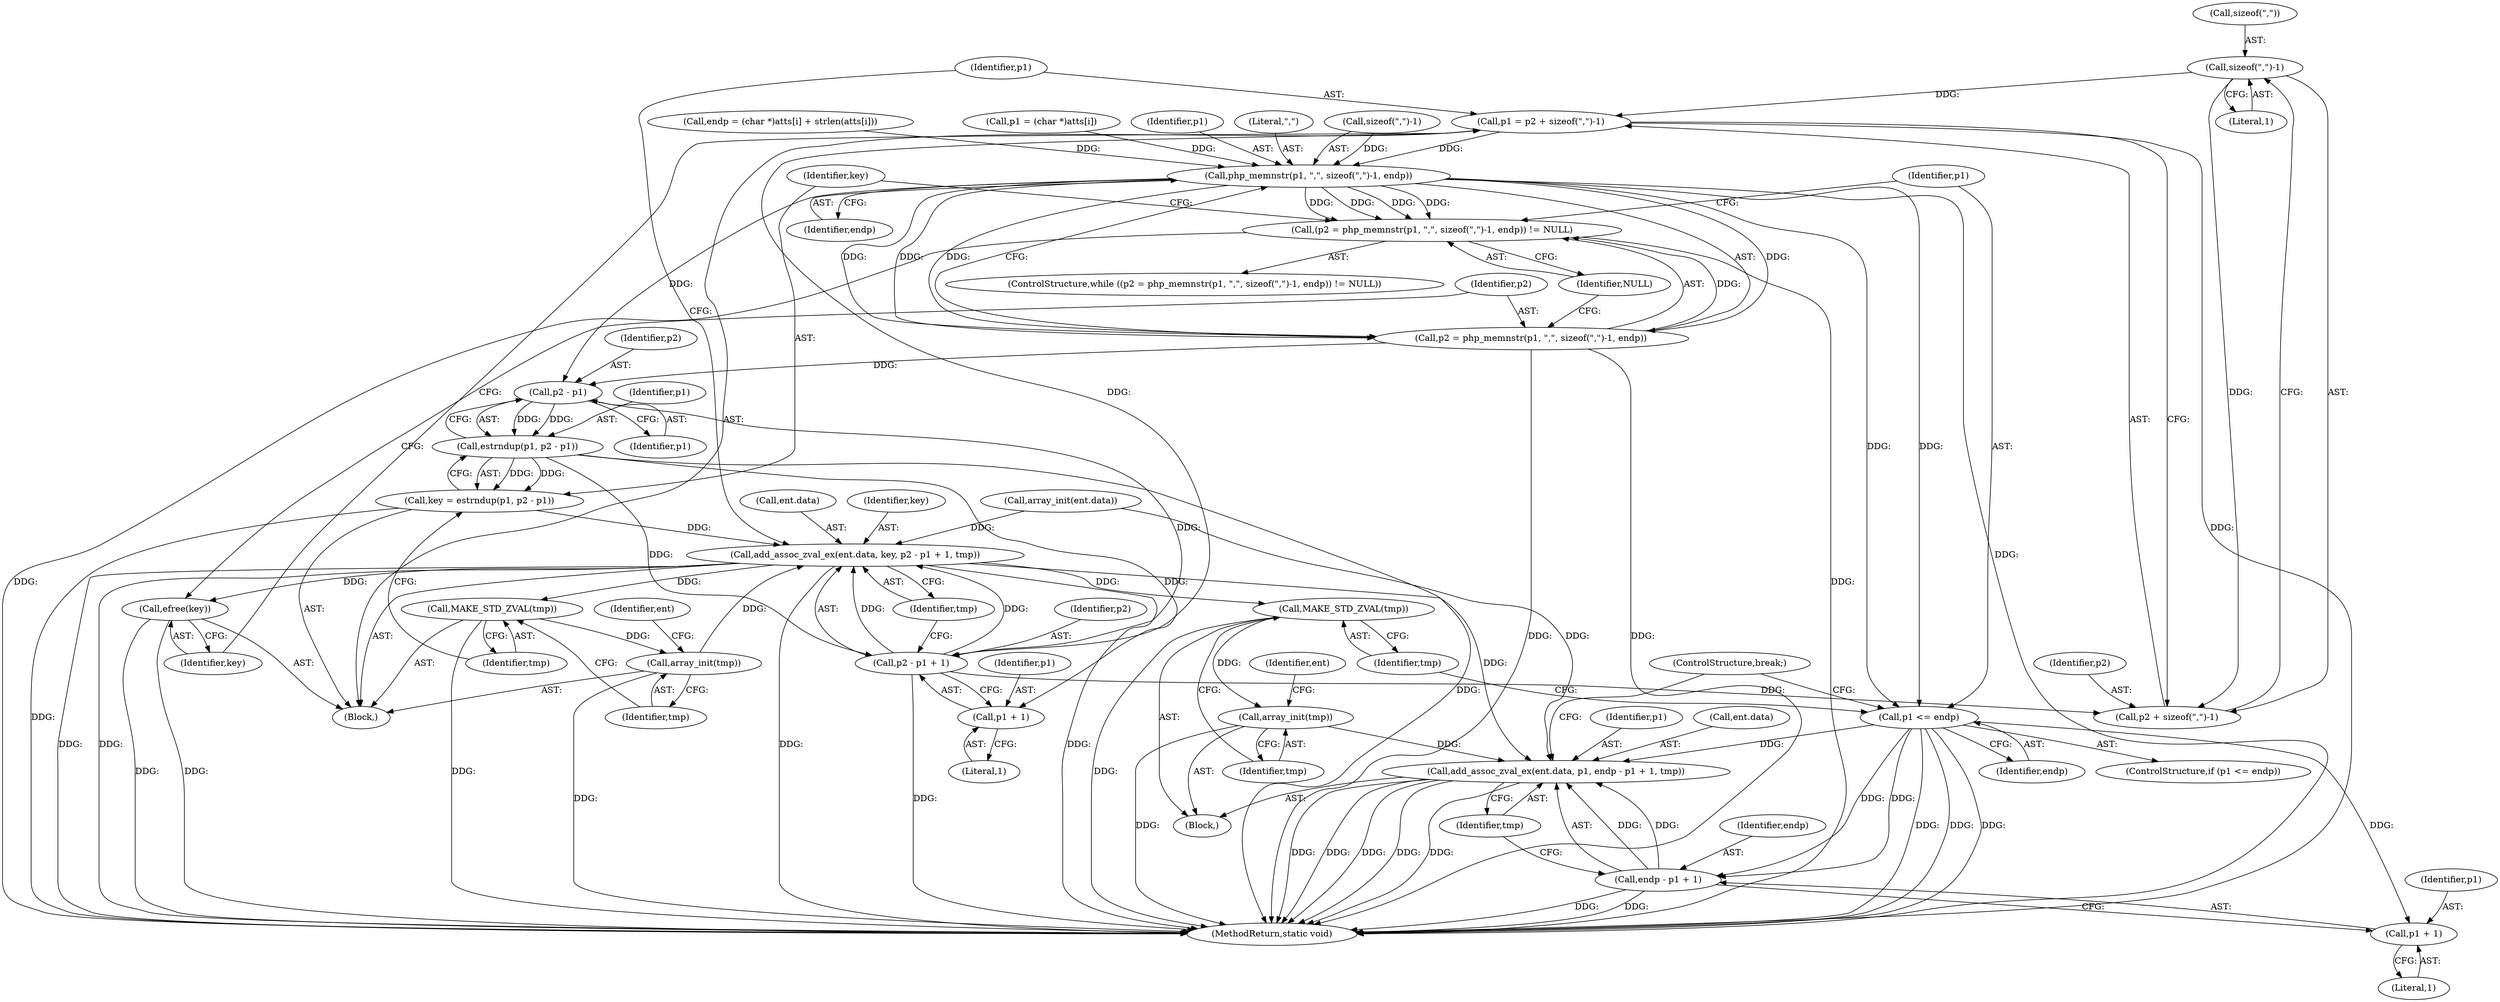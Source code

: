 digraph "0_php-src_66fd44209d5ffcb9b3d1bc1b9fd8e35b485040c0@API" {
"1000726" [label="(Call,sizeof(\",\")-1)"];
"1000722" [label="(Call,p1 = p2 + sizeof(\",\")-1)"];
"1000690" [label="(Call,php_memnstr(p1, \",\", sizeof(\",\")-1, endp))"];
"1000687" [label="(Call,(p2 = php_memnstr(p1, \",\", sizeof(\",\")-1, endp)) != NULL)"];
"1000688" [label="(Call,p2 = php_memnstr(p1, \",\", sizeof(\",\")-1, endp))"];
"1000704" [label="(Call,p2 - p1)"];
"1000702" [label="(Call,estrndup(p1, p2 - p1))"];
"1000700" [label="(Call,key = estrndup(p1, p2 - p1))"];
"1000711" [label="(Call,add_assoc_zval_ex(ent.data, key, p2 - p1 + 1, tmp))"];
"1000707" [label="(Call,MAKE_STD_ZVAL(tmp))"];
"1000709" [label="(Call,array_init(tmp))"];
"1000730" [label="(Call,efree(key))"];
"1000737" [label="(Call,MAKE_STD_ZVAL(tmp))"];
"1000739" [label="(Call,array_init(tmp))"];
"1000741" [label="(Call,add_assoc_zval_ex(ent.data, p1, endp - p1 + 1, tmp))"];
"1000716" [label="(Call,p2 - p1 + 1)"];
"1000724" [label="(Call,p2 + sizeof(\",\")-1)"];
"1000718" [label="(Call,p1 + 1)"];
"1000733" [label="(Call,p1 <= endp)"];
"1000746" [label="(Call,endp - p1 + 1)"];
"1000748" [label="(Call,p1 + 1)"];
"1000688" [label="(Call,p2 = php_memnstr(p1, \",\", sizeof(\",\")-1, endp))"];
"1000914" [label="(MethodReturn,static void)"];
"1000716" [label="(Call,p2 - p1 + 1)"];
"1000747" [label="(Identifier,endp)"];
"1000693" [label="(Call,sizeof(\",\")-1)"];
"1000730" [label="(Call,efree(key))"];
"1000707" [label="(Call,MAKE_STD_ZVAL(tmp))"];
"1000718" [label="(Call,p1 + 1)"];
"1000667" [label="(Call,endp = (char *)atts[i] + strlen(atts[i]))"];
"1000712" [label="(Call,ent.data)"];
"1000702" [label="(Call,estrndup(p1, p2 - p1))"];
"1000679" [label="(Call,p1 = (char *)atts[i])"];
"1000733" [label="(Call,p1 <= endp)"];
"1000686" [label="(ControlStructure,while ((p2 = php_memnstr(p1, \",\", sizeof(\",\")-1, endp)) != NULL))"];
"1000741" [label="(Call,add_assoc_zval_ex(ent.data, p1, endp - p1 + 1, tmp))"];
"1000740" [label="(Identifier,tmp)"];
"1000715" [label="(Identifier,key)"];
"1000700" [label="(Call,key = estrndup(p1, p2 - p1))"];
"1000725" [label="(Identifier,p2)"];
"1000720" [label="(Literal,1)"];
"1000745" [label="(Identifier,p1)"];
"1000703" [label="(Identifier,p1)"];
"1000719" [label="(Identifier,p1)"];
"1000736" [label="(Block,)"];
"1000724" [label="(Call,p2 + sizeof(\",\")-1)"];
"1000691" [label="(Identifier,p1)"];
"1000706" [label="(Identifier,p1)"];
"1000708" [label="(Identifier,tmp)"];
"1000690" [label="(Call,php_memnstr(p1, \",\", sizeof(\",\")-1, endp))"];
"1000749" [label="(Identifier,p1)"];
"1000692" [label="(Literal,\",\")"];
"1000734" [label="(Identifier,p1)"];
"1000711" [label="(Call,add_assoc_zval_ex(ent.data, key, p2 - p1 + 1, tmp))"];
"1000723" [label="(Identifier,p1)"];
"1000689" [label="(Identifier,p2)"];
"1000750" [label="(Literal,1)"];
"1000742" [label="(Call,ent.data)"];
"1000738" [label="(Identifier,tmp)"];
"1000698" [label="(Identifier,NULL)"];
"1000752" [label="(ControlStructure,break;)"];
"1000727" [label="(Call,sizeof(\",\"))"];
"1000709" [label="(Call,array_init(tmp))"];
"1000731" [label="(Identifier,key)"];
"1000687" [label="(Call,(p2 = php_memnstr(p1, \",\", sizeof(\",\")-1, endp)) != NULL)"];
"1000737" [label="(Call,MAKE_STD_ZVAL(tmp))"];
"1000739" [label="(Call,array_init(tmp))"];
"1000743" [label="(Identifier,ent)"];
"1000717" [label="(Identifier,p2)"];
"1000726" [label="(Call,sizeof(\",\")-1)"];
"1000705" [label="(Identifier,p2)"];
"1000746" [label="(Call,endp - p1 + 1)"];
"1000735" [label="(Identifier,endp)"];
"1000722" [label="(Call,p1 = p2 + sizeof(\",\")-1)"];
"1000701" [label="(Identifier,key)"];
"1000713" [label="(Identifier,ent)"];
"1000622" [label="(Call,array_init(ent.data))"];
"1000751" [label="(Identifier,tmp)"];
"1000710" [label="(Identifier,tmp)"];
"1000748" [label="(Call,p1 + 1)"];
"1000697" [label="(Identifier,endp)"];
"1000704" [label="(Call,p2 - p1)"];
"1000729" [label="(Literal,1)"];
"1000721" [label="(Identifier,tmp)"];
"1000732" [label="(ControlStructure,if (p1 <= endp))"];
"1000699" [label="(Block,)"];
"1000726" -> "1000724"  [label="AST: "];
"1000726" -> "1000729"  [label="CFG: "];
"1000727" -> "1000726"  [label="AST: "];
"1000729" -> "1000726"  [label="AST: "];
"1000724" -> "1000726"  [label="CFG: "];
"1000726" -> "1000722"  [label="DDG: "];
"1000726" -> "1000724"  [label="DDG: "];
"1000722" -> "1000699"  [label="AST: "];
"1000722" -> "1000724"  [label="CFG: "];
"1000723" -> "1000722"  [label="AST: "];
"1000724" -> "1000722"  [label="AST: "];
"1000731" -> "1000722"  [label="CFG: "];
"1000722" -> "1000914"  [label="DDG: "];
"1000722" -> "1000690"  [label="DDG: "];
"1000716" -> "1000722"  [label="DDG: "];
"1000690" -> "1000688"  [label="AST: "];
"1000690" -> "1000697"  [label="CFG: "];
"1000691" -> "1000690"  [label="AST: "];
"1000692" -> "1000690"  [label="AST: "];
"1000693" -> "1000690"  [label="AST: "];
"1000697" -> "1000690"  [label="AST: "];
"1000688" -> "1000690"  [label="CFG: "];
"1000690" -> "1000914"  [label="DDG: "];
"1000690" -> "1000687"  [label="DDG: "];
"1000690" -> "1000687"  [label="DDG: "];
"1000690" -> "1000687"  [label="DDG: "];
"1000690" -> "1000687"  [label="DDG: "];
"1000690" -> "1000688"  [label="DDG: "];
"1000690" -> "1000688"  [label="DDG: "];
"1000690" -> "1000688"  [label="DDG: "];
"1000690" -> "1000688"  [label="DDG: "];
"1000679" -> "1000690"  [label="DDG: "];
"1000693" -> "1000690"  [label="DDG: "];
"1000667" -> "1000690"  [label="DDG: "];
"1000690" -> "1000704"  [label="DDG: "];
"1000690" -> "1000733"  [label="DDG: "];
"1000690" -> "1000733"  [label="DDG: "];
"1000687" -> "1000686"  [label="AST: "];
"1000687" -> "1000698"  [label="CFG: "];
"1000688" -> "1000687"  [label="AST: "];
"1000698" -> "1000687"  [label="AST: "];
"1000701" -> "1000687"  [label="CFG: "];
"1000734" -> "1000687"  [label="CFG: "];
"1000687" -> "1000914"  [label="DDG: "];
"1000687" -> "1000914"  [label="DDG: "];
"1000688" -> "1000687"  [label="DDG: "];
"1000689" -> "1000688"  [label="AST: "];
"1000698" -> "1000688"  [label="CFG: "];
"1000688" -> "1000914"  [label="DDG: "];
"1000688" -> "1000914"  [label="DDG: "];
"1000688" -> "1000704"  [label="DDG: "];
"1000704" -> "1000702"  [label="AST: "];
"1000704" -> "1000706"  [label="CFG: "];
"1000705" -> "1000704"  [label="AST: "];
"1000706" -> "1000704"  [label="AST: "];
"1000702" -> "1000704"  [label="CFG: "];
"1000704" -> "1000702"  [label="DDG: "];
"1000704" -> "1000702"  [label="DDG: "];
"1000704" -> "1000716"  [label="DDG: "];
"1000702" -> "1000700"  [label="AST: "];
"1000703" -> "1000702"  [label="AST: "];
"1000700" -> "1000702"  [label="CFG: "];
"1000702" -> "1000914"  [label="DDG: "];
"1000702" -> "1000700"  [label="DDG: "];
"1000702" -> "1000700"  [label="DDG: "];
"1000702" -> "1000716"  [label="DDG: "];
"1000702" -> "1000718"  [label="DDG: "];
"1000700" -> "1000699"  [label="AST: "];
"1000701" -> "1000700"  [label="AST: "];
"1000708" -> "1000700"  [label="CFG: "];
"1000700" -> "1000914"  [label="DDG: "];
"1000700" -> "1000711"  [label="DDG: "];
"1000711" -> "1000699"  [label="AST: "];
"1000711" -> "1000721"  [label="CFG: "];
"1000712" -> "1000711"  [label="AST: "];
"1000715" -> "1000711"  [label="AST: "];
"1000716" -> "1000711"  [label="AST: "];
"1000721" -> "1000711"  [label="AST: "];
"1000723" -> "1000711"  [label="CFG: "];
"1000711" -> "1000914"  [label="DDG: "];
"1000711" -> "1000914"  [label="DDG: "];
"1000711" -> "1000914"  [label="DDG: "];
"1000711" -> "1000914"  [label="DDG: "];
"1000711" -> "1000707"  [label="DDG: "];
"1000622" -> "1000711"  [label="DDG: "];
"1000716" -> "1000711"  [label="DDG: "];
"1000716" -> "1000711"  [label="DDG: "];
"1000709" -> "1000711"  [label="DDG: "];
"1000711" -> "1000730"  [label="DDG: "];
"1000711" -> "1000737"  [label="DDG: "];
"1000711" -> "1000741"  [label="DDG: "];
"1000707" -> "1000699"  [label="AST: "];
"1000707" -> "1000708"  [label="CFG: "];
"1000708" -> "1000707"  [label="AST: "];
"1000710" -> "1000707"  [label="CFG: "];
"1000707" -> "1000914"  [label="DDG: "];
"1000707" -> "1000709"  [label="DDG: "];
"1000709" -> "1000699"  [label="AST: "];
"1000709" -> "1000710"  [label="CFG: "];
"1000710" -> "1000709"  [label="AST: "];
"1000713" -> "1000709"  [label="CFG: "];
"1000709" -> "1000914"  [label="DDG: "];
"1000730" -> "1000699"  [label="AST: "];
"1000730" -> "1000731"  [label="CFG: "];
"1000731" -> "1000730"  [label="AST: "];
"1000689" -> "1000730"  [label="CFG: "];
"1000730" -> "1000914"  [label="DDG: "];
"1000730" -> "1000914"  [label="DDG: "];
"1000737" -> "1000736"  [label="AST: "];
"1000737" -> "1000738"  [label="CFG: "];
"1000738" -> "1000737"  [label="AST: "];
"1000740" -> "1000737"  [label="CFG: "];
"1000737" -> "1000914"  [label="DDG: "];
"1000737" -> "1000739"  [label="DDG: "];
"1000739" -> "1000736"  [label="AST: "];
"1000739" -> "1000740"  [label="CFG: "];
"1000740" -> "1000739"  [label="AST: "];
"1000743" -> "1000739"  [label="CFG: "];
"1000739" -> "1000914"  [label="DDG: "];
"1000739" -> "1000741"  [label="DDG: "];
"1000741" -> "1000736"  [label="AST: "];
"1000741" -> "1000751"  [label="CFG: "];
"1000742" -> "1000741"  [label="AST: "];
"1000745" -> "1000741"  [label="AST: "];
"1000746" -> "1000741"  [label="AST: "];
"1000751" -> "1000741"  [label="AST: "];
"1000752" -> "1000741"  [label="CFG: "];
"1000741" -> "1000914"  [label="DDG: "];
"1000741" -> "1000914"  [label="DDG: "];
"1000741" -> "1000914"  [label="DDG: "];
"1000741" -> "1000914"  [label="DDG: "];
"1000741" -> "1000914"  [label="DDG: "];
"1000622" -> "1000741"  [label="DDG: "];
"1000733" -> "1000741"  [label="DDG: "];
"1000746" -> "1000741"  [label="DDG: "];
"1000746" -> "1000741"  [label="DDG: "];
"1000716" -> "1000718"  [label="CFG: "];
"1000717" -> "1000716"  [label="AST: "];
"1000718" -> "1000716"  [label="AST: "];
"1000721" -> "1000716"  [label="CFG: "];
"1000716" -> "1000914"  [label="DDG: "];
"1000716" -> "1000724"  [label="DDG: "];
"1000725" -> "1000724"  [label="AST: "];
"1000718" -> "1000720"  [label="CFG: "];
"1000719" -> "1000718"  [label="AST: "];
"1000720" -> "1000718"  [label="AST: "];
"1000733" -> "1000732"  [label="AST: "];
"1000733" -> "1000735"  [label="CFG: "];
"1000734" -> "1000733"  [label="AST: "];
"1000735" -> "1000733"  [label="AST: "];
"1000738" -> "1000733"  [label="CFG: "];
"1000752" -> "1000733"  [label="CFG: "];
"1000733" -> "1000914"  [label="DDG: "];
"1000733" -> "1000914"  [label="DDG: "];
"1000733" -> "1000914"  [label="DDG: "];
"1000733" -> "1000746"  [label="DDG: "];
"1000733" -> "1000746"  [label="DDG: "];
"1000733" -> "1000748"  [label="DDG: "];
"1000746" -> "1000748"  [label="CFG: "];
"1000747" -> "1000746"  [label="AST: "];
"1000748" -> "1000746"  [label="AST: "];
"1000751" -> "1000746"  [label="CFG: "];
"1000746" -> "1000914"  [label="DDG: "];
"1000746" -> "1000914"  [label="DDG: "];
"1000748" -> "1000750"  [label="CFG: "];
"1000749" -> "1000748"  [label="AST: "];
"1000750" -> "1000748"  [label="AST: "];
}

